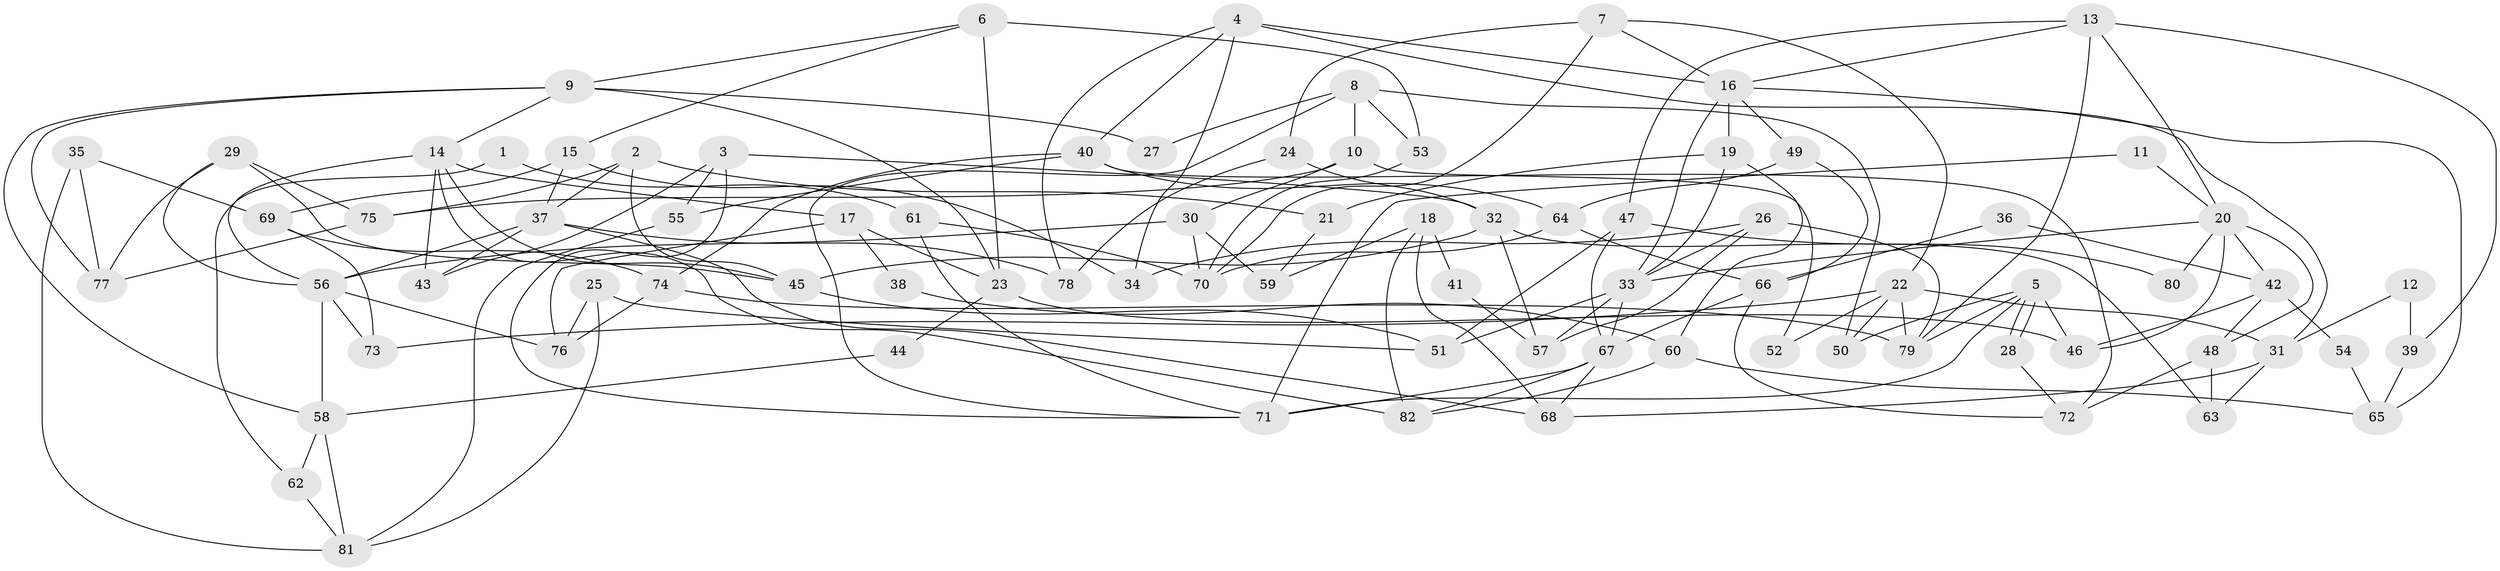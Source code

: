 // Generated by graph-tools (version 1.1) at 2025/52/03/09/25 04:52:10]
// undirected, 82 vertices, 164 edges
graph export_dot {
graph [start="1"]
  node [color=gray90,style=filled];
  1;
  2;
  3;
  4;
  5;
  6;
  7;
  8;
  9;
  10;
  11;
  12;
  13;
  14;
  15;
  16;
  17;
  18;
  19;
  20;
  21;
  22;
  23;
  24;
  25;
  26;
  27;
  28;
  29;
  30;
  31;
  32;
  33;
  34;
  35;
  36;
  37;
  38;
  39;
  40;
  41;
  42;
  43;
  44;
  45;
  46;
  47;
  48;
  49;
  50;
  51;
  52;
  53;
  54;
  55;
  56;
  57;
  58;
  59;
  60;
  61;
  62;
  63;
  64;
  65;
  66;
  67;
  68;
  69;
  70;
  71;
  72;
  73;
  74;
  75;
  76;
  77;
  78;
  79;
  80;
  81;
  82;
  1 -- 62;
  1 -- 61;
  2 -- 21;
  2 -- 45;
  2 -- 37;
  2 -- 75;
  3 -- 32;
  3 -- 43;
  3 -- 55;
  3 -- 71;
  4 -- 34;
  4 -- 78;
  4 -- 16;
  4 -- 31;
  4 -- 40;
  5 -- 79;
  5 -- 28;
  5 -- 28;
  5 -- 46;
  5 -- 50;
  5 -- 71;
  6 -- 23;
  6 -- 15;
  6 -- 9;
  6 -- 53;
  7 -- 16;
  7 -- 22;
  7 -- 24;
  7 -- 70;
  8 -- 71;
  8 -- 53;
  8 -- 10;
  8 -- 27;
  8 -- 50;
  9 -- 77;
  9 -- 14;
  9 -- 23;
  9 -- 27;
  9 -- 58;
  10 -- 75;
  10 -- 30;
  10 -- 52;
  11 -- 71;
  11 -- 20;
  12 -- 31;
  12 -- 39;
  13 -- 20;
  13 -- 16;
  13 -- 39;
  13 -- 47;
  13 -- 79;
  14 -- 56;
  14 -- 17;
  14 -- 43;
  14 -- 45;
  14 -- 82;
  15 -- 69;
  15 -- 37;
  15 -- 34;
  16 -- 33;
  16 -- 19;
  16 -- 49;
  16 -- 65;
  17 -- 76;
  17 -- 23;
  17 -- 38;
  18 -- 68;
  18 -- 82;
  18 -- 41;
  18 -- 59;
  19 -- 33;
  19 -- 21;
  19 -- 60;
  20 -- 46;
  20 -- 42;
  20 -- 33;
  20 -- 48;
  20 -- 80;
  21 -- 59;
  22 -- 73;
  22 -- 50;
  22 -- 31;
  22 -- 52;
  22 -- 79;
  23 -- 44;
  23 -- 46;
  24 -- 32;
  24 -- 78;
  25 -- 81;
  25 -- 76;
  25 -- 51;
  26 -- 33;
  26 -- 79;
  26 -- 34;
  26 -- 57;
  28 -- 72;
  29 -- 45;
  29 -- 56;
  29 -- 75;
  29 -- 77;
  30 -- 70;
  30 -- 56;
  30 -- 59;
  31 -- 63;
  31 -- 68;
  32 -- 45;
  32 -- 57;
  32 -- 63;
  33 -- 51;
  33 -- 57;
  33 -- 67;
  35 -- 81;
  35 -- 77;
  35 -- 69;
  36 -- 42;
  36 -- 66;
  37 -- 68;
  37 -- 43;
  37 -- 56;
  37 -- 78;
  38 -- 60;
  39 -- 65;
  40 -- 72;
  40 -- 55;
  40 -- 64;
  40 -- 74;
  41 -- 57;
  42 -- 48;
  42 -- 46;
  42 -- 54;
  44 -- 58;
  45 -- 51;
  47 -- 67;
  47 -- 51;
  47 -- 80;
  48 -- 63;
  48 -- 72;
  49 -- 64;
  49 -- 66;
  53 -- 70;
  54 -- 65;
  55 -- 81;
  56 -- 58;
  56 -- 73;
  56 -- 76;
  58 -- 62;
  58 -- 81;
  60 -- 82;
  60 -- 65;
  61 -- 70;
  61 -- 71;
  62 -- 81;
  64 -- 66;
  64 -- 70;
  66 -- 67;
  66 -- 72;
  67 -- 71;
  67 -- 68;
  67 -- 82;
  69 -- 74;
  69 -- 73;
  74 -- 79;
  74 -- 76;
  75 -- 77;
}
